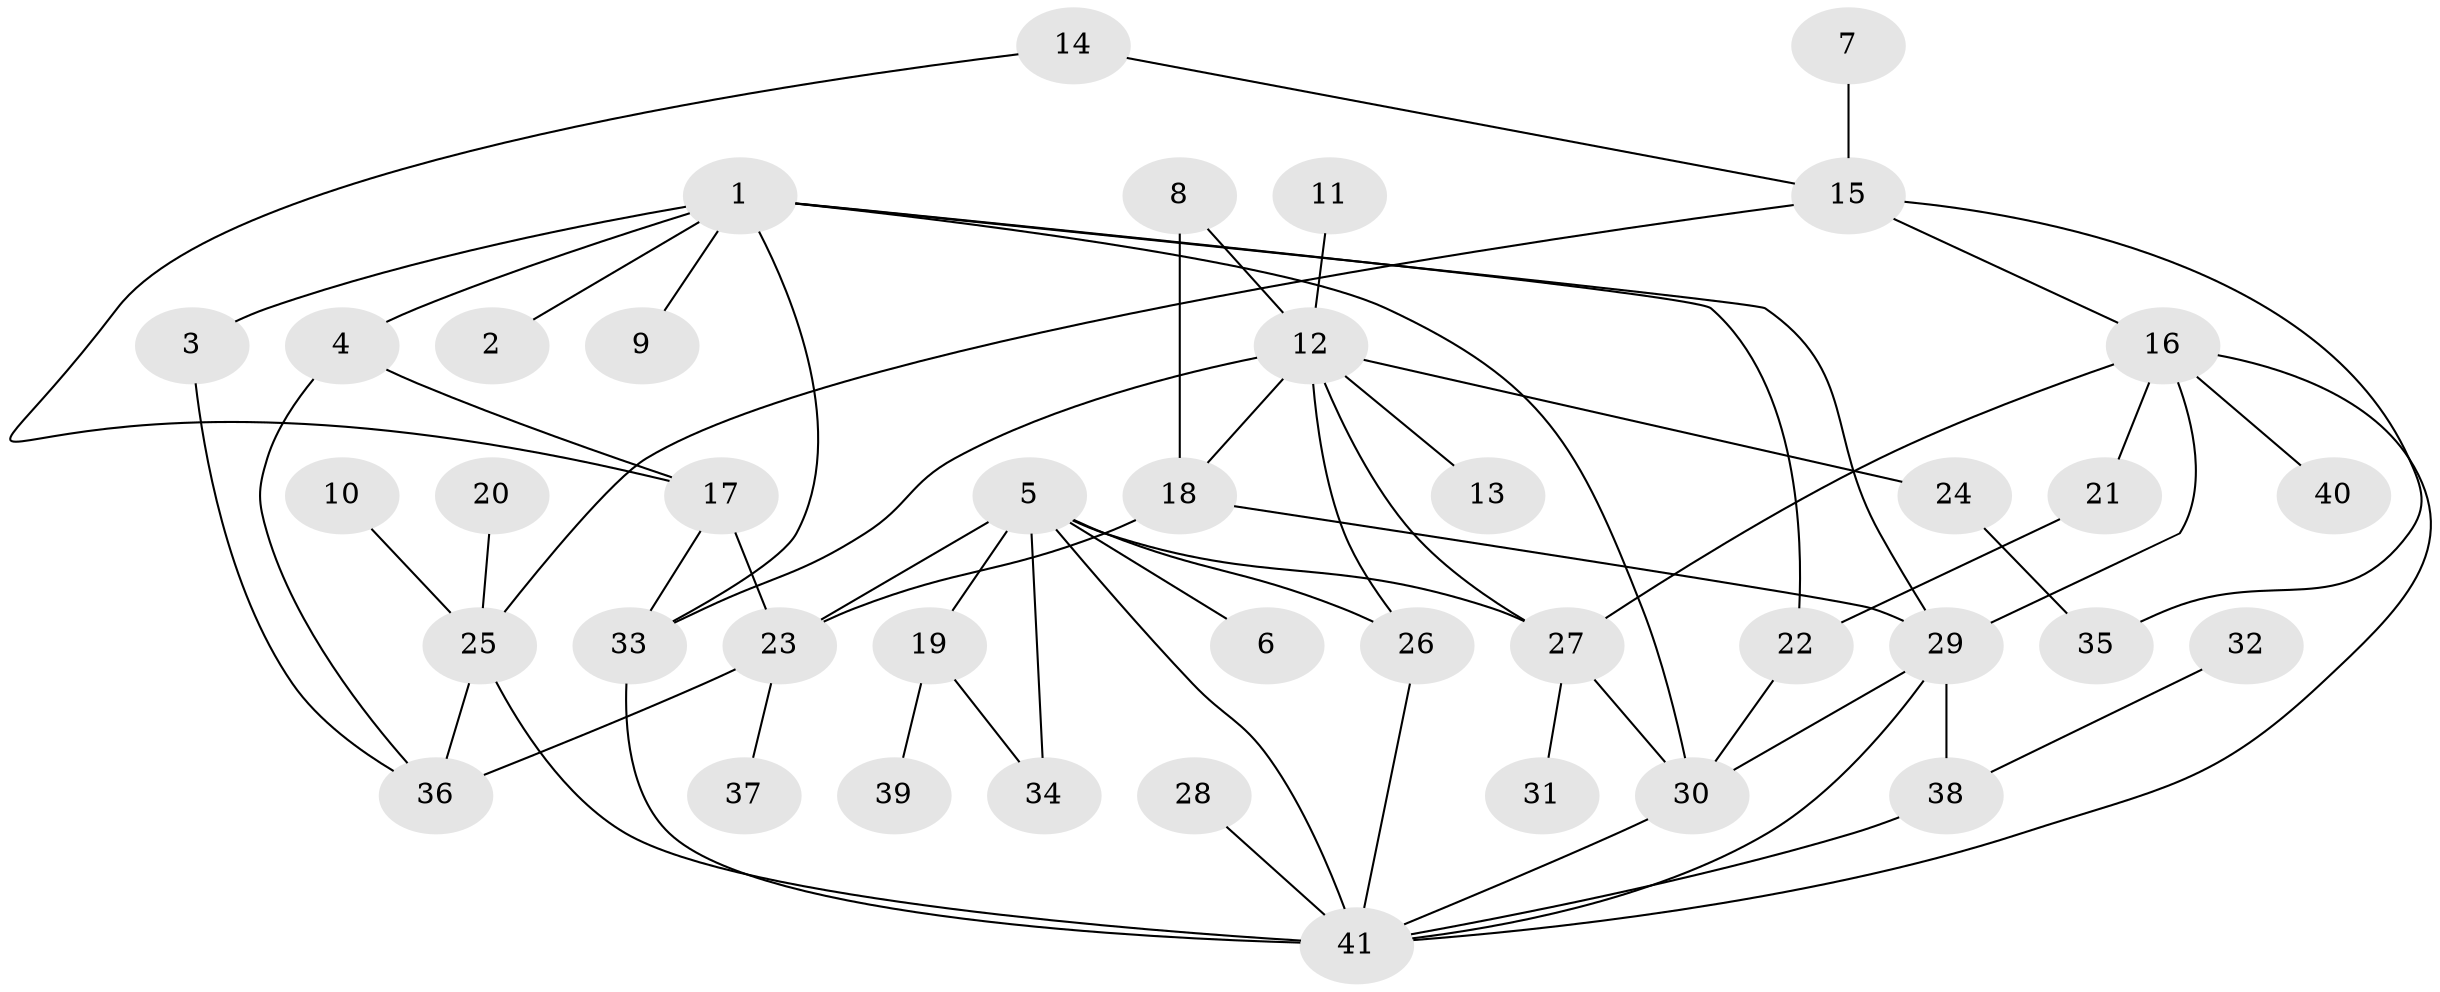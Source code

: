 // original degree distribution, {4: 0.12195121951219512, 5: 0.0975609756097561, 8: 0.012195121951219513, 6: 0.04878048780487805, 1: 0.3048780487804878, 2: 0.23170731707317074, 3: 0.17073170731707318, 7: 0.012195121951219513}
// Generated by graph-tools (version 1.1) at 2025/49/03/09/25 03:49:22]
// undirected, 41 vertices, 64 edges
graph export_dot {
graph [start="1"]
  node [color=gray90,style=filled];
  1;
  2;
  3;
  4;
  5;
  6;
  7;
  8;
  9;
  10;
  11;
  12;
  13;
  14;
  15;
  16;
  17;
  18;
  19;
  20;
  21;
  22;
  23;
  24;
  25;
  26;
  27;
  28;
  29;
  30;
  31;
  32;
  33;
  34;
  35;
  36;
  37;
  38;
  39;
  40;
  41;
  1 -- 2 [weight=1.0];
  1 -- 3 [weight=1.0];
  1 -- 4 [weight=1.0];
  1 -- 9 [weight=1.0];
  1 -- 22 [weight=1.0];
  1 -- 29 [weight=1.0];
  1 -- 30 [weight=1.0];
  1 -- 33 [weight=1.0];
  3 -- 36 [weight=1.0];
  4 -- 17 [weight=1.0];
  4 -- 36 [weight=1.0];
  5 -- 6 [weight=1.0];
  5 -- 19 [weight=1.0];
  5 -- 23 [weight=1.0];
  5 -- 26 [weight=1.0];
  5 -- 27 [weight=1.0];
  5 -- 34 [weight=2.0];
  5 -- 41 [weight=2.0];
  7 -- 15 [weight=1.0];
  8 -- 12 [weight=1.0];
  8 -- 18 [weight=1.0];
  10 -- 25 [weight=1.0];
  11 -- 12 [weight=1.0];
  12 -- 13 [weight=1.0];
  12 -- 18 [weight=1.0];
  12 -- 24 [weight=1.0];
  12 -- 26 [weight=1.0];
  12 -- 27 [weight=1.0];
  12 -- 33 [weight=1.0];
  14 -- 15 [weight=1.0];
  14 -- 17 [weight=1.0];
  15 -- 16 [weight=1.0];
  15 -- 25 [weight=1.0];
  15 -- 35 [weight=1.0];
  16 -- 21 [weight=1.0];
  16 -- 27 [weight=1.0];
  16 -- 29 [weight=1.0];
  16 -- 40 [weight=1.0];
  16 -- 41 [weight=1.0];
  17 -- 23 [weight=1.0];
  17 -- 33 [weight=1.0];
  18 -- 23 [weight=1.0];
  18 -- 29 [weight=1.0];
  19 -- 34 [weight=1.0];
  19 -- 39 [weight=1.0];
  20 -- 25 [weight=2.0];
  21 -- 22 [weight=1.0];
  22 -- 30 [weight=1.0];
  23 -- 36 [weight=1.0];
  23 -- 37 [weight=1.0];
  24 -- 35 [weight=1.0];
  25 -- 36 [weight=2.0];
  25 -- 41 [weight=1.0];
  26 -- 41 [weight=1.0];
  27 -- 30 [weight=1.0];
  27 -- 31 [weight=1.0];
  28 -- 41 [weight=1.0];
  29 -- 30 [weight=1.0];
  29 -- 38 [weight=1.0];
  29 -- 41 [weight=1.0];
  30 -- 41 [weight=1.0];
  32 -- 38 [weight=1.0];
  33 -- 41 [weight=1.0];
  38 -- 41 [weight=1.0];
}
